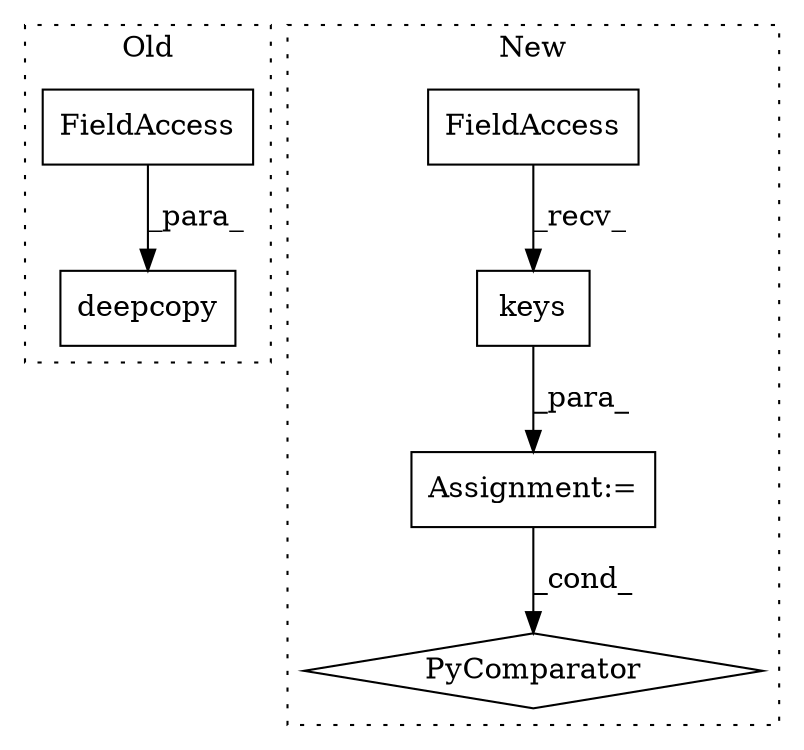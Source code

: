 digraph G {
subgraph cluster0 {
1 [label="deepcopy" a="32" s="4571,4601" l="9,1" shape="box"];
3 [label="FieldAccess" a="22" s="4580" l="21" shape="box"];
label = "Old";
style="dotted";
}
subgraph cluster1 {
2 [label="keys" a="32" s="5658" l="6" shape="box"];
4 [label="FieldAccess" a="22" s="5641" l="16" shape="box"];
5 [label="PyComparator" a="113" s="5627" l="46" shape="diamond"];
6 [label="Assignment:=" a="7" s="5627" l="46" shape="box"];
label = "New";
style="dotted";
}
2 -> 6 [label="_para_"];
3 -> 1 [label="_para_"];
4 -> 2 [label="_recv_"];
6 -> 5 [label="_cond_"];
}